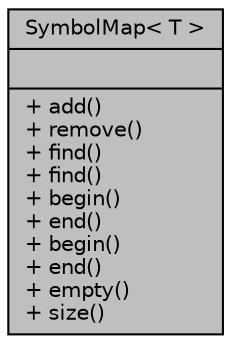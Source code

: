digraph "SymbolMap&lt; T &gt;"
{
 // LATEX_PDF_SIZE
  edge [fontname="Helvetica",fontsize="10",labelfontname="Helvetica",labelfontsize="10"];
  node [fontname="Helvetica",fontsize="10",shape=record];
  Node1 [label="{SymbolMap\< T \>\n||+ add()\l+ remove()\l+ find()\l+ find()\l+ begin()\l+ end()\l+ begin()\l+ end()\l+ empty()\l+ size()\l}",height=0.2,width=0.4,color="black", fillcolor="grey75", style="filled", fontcolor="black",tooltip=" "];
}
